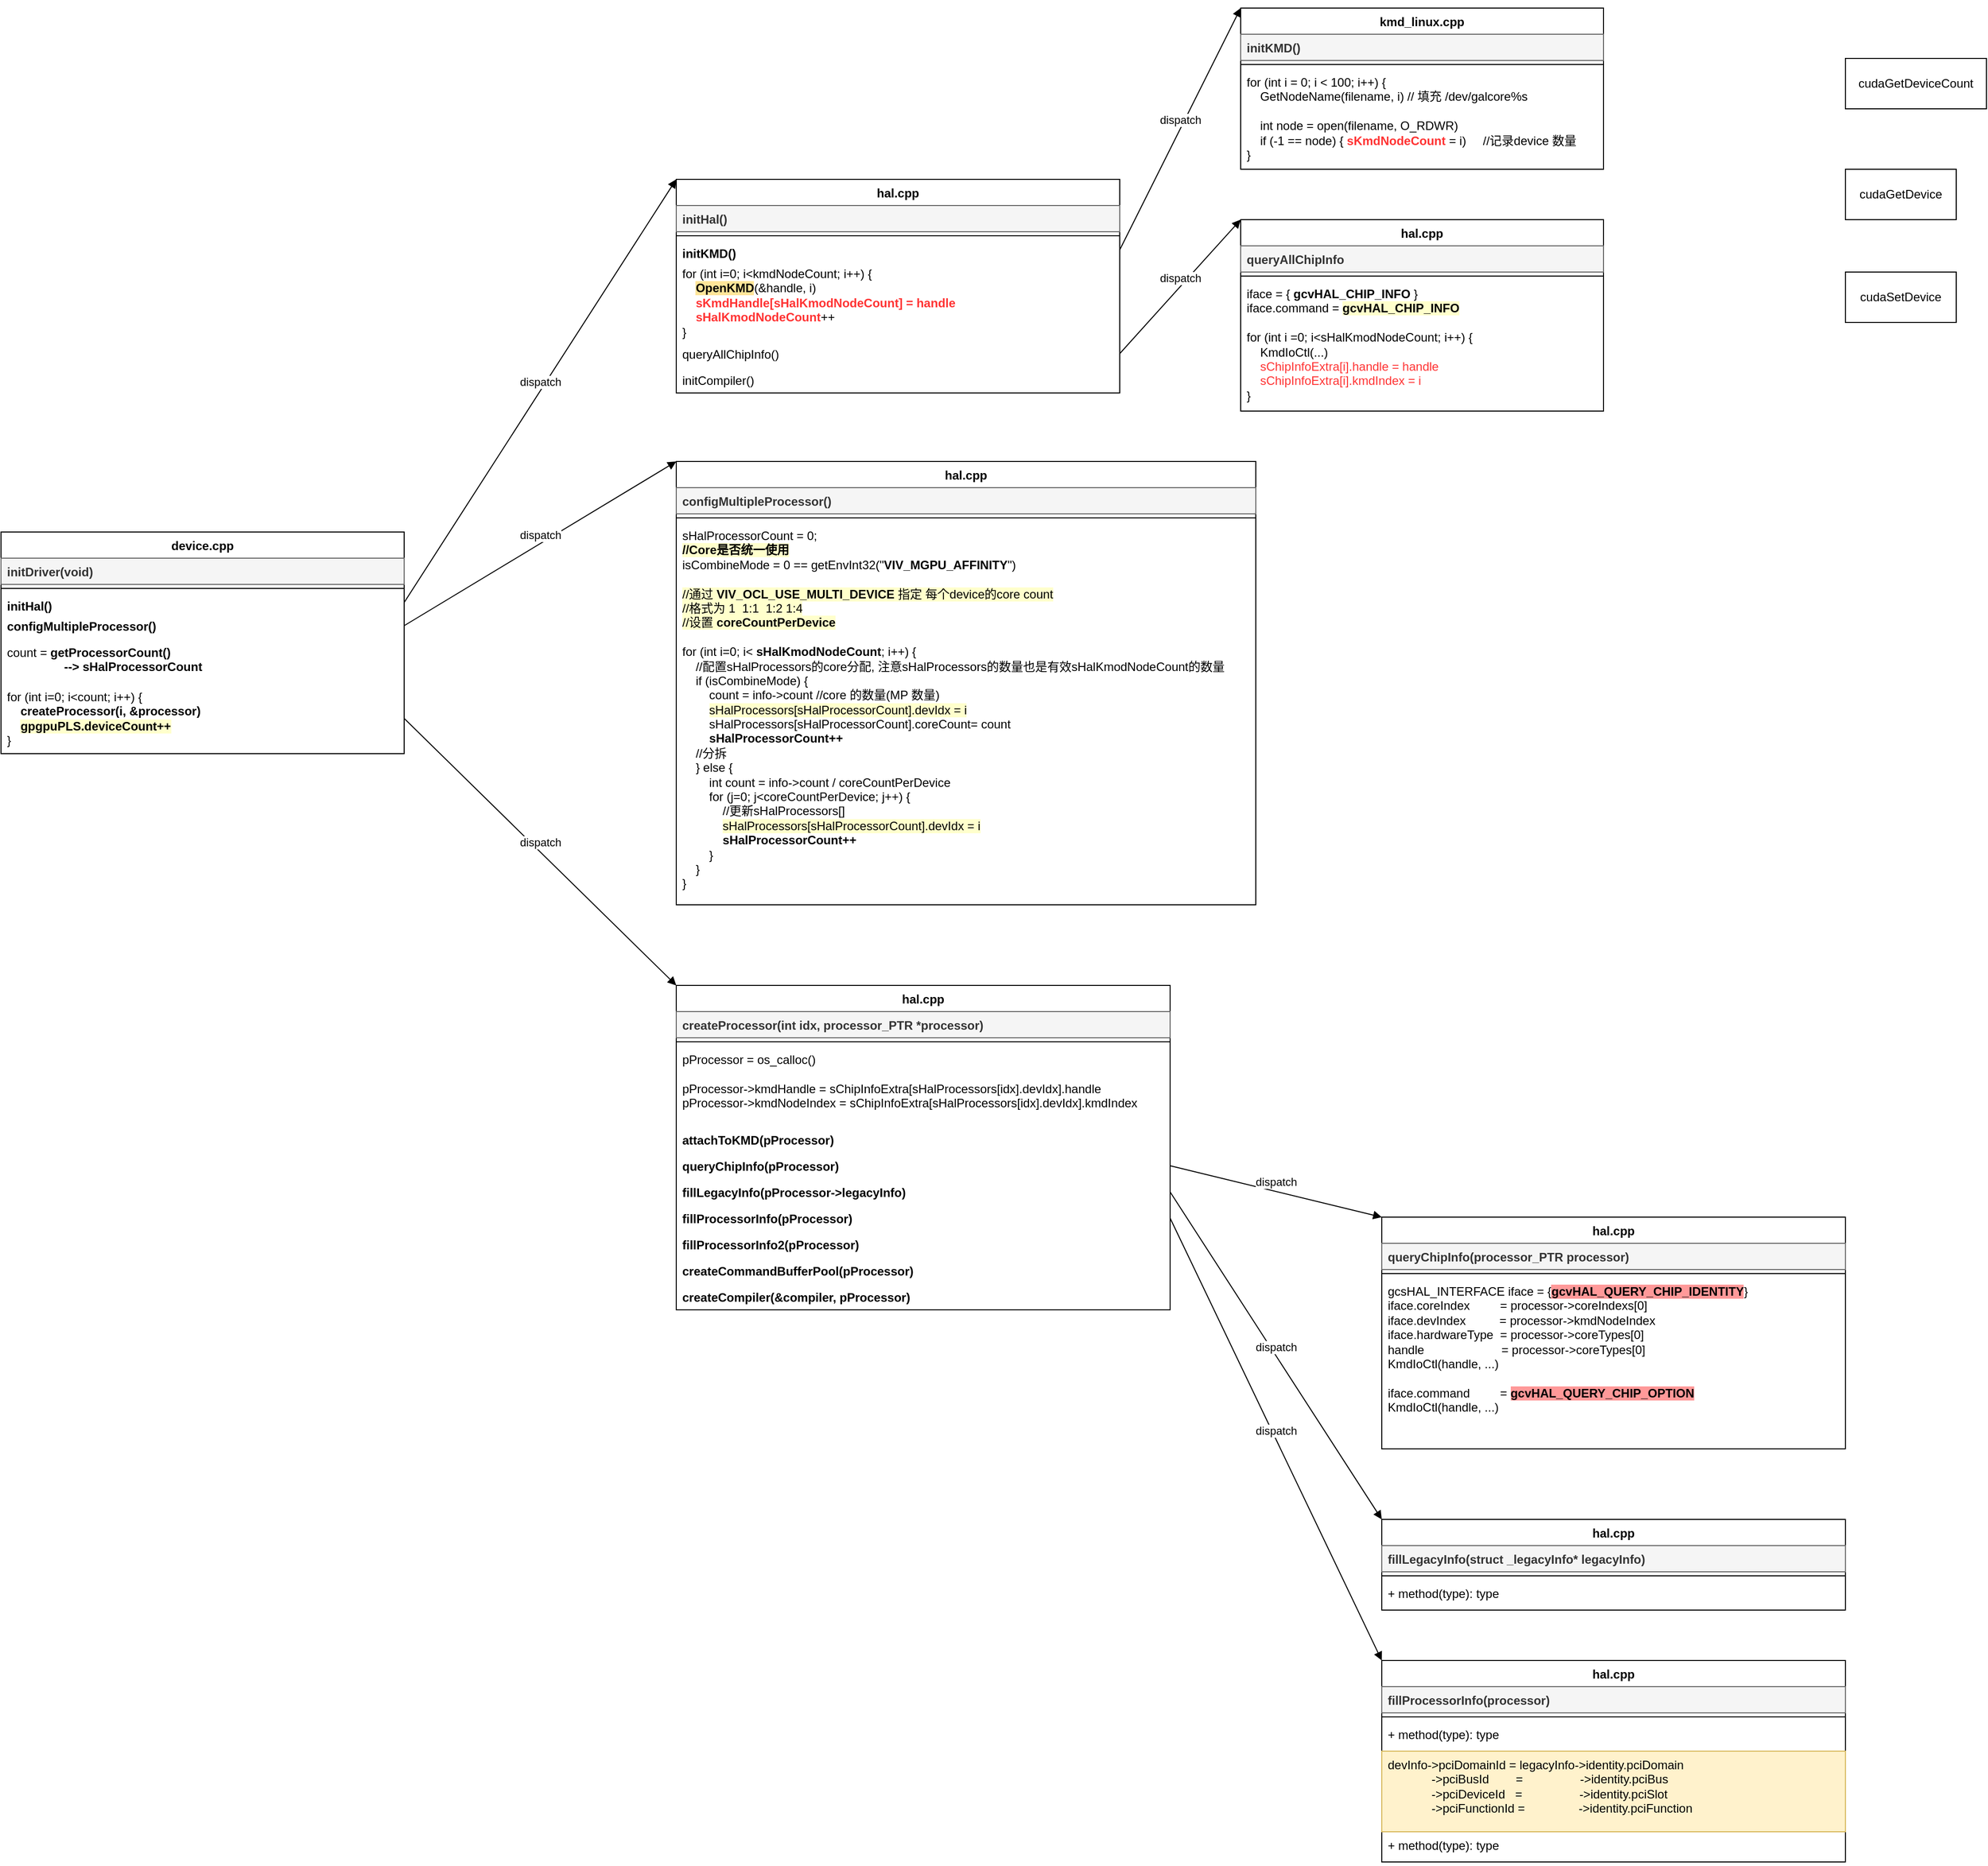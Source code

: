 <mxfile version="25.0.3">
  <diagram name="Page-1" id="c9IRMGv52xxvMqEI-bAp">
    <mxGraphModel dx="2355" dy="2023" grid="1" gridSize="10" guides="1" tooltips="1" connect="1" arrows="1" fold="1" page="1" pageScale="1" pageWidth="850" pageHeight="1100" math="0" shadow="0">
      <root>
        <mxCell id="0" />
        <mxCell id="1" parent="0" />
        <mxCell id="pcVGzkrLHwzF4EQMK3bM-1" value="hal.cpp" style="swimlane;fontStyle=1;align=center;verticalAlign=top;childLayout=stackLayout;horizontal=1;startSize=26;horizontalStack=0;resizeParent=1;resizeParentMax=0;resizeLast=0;collapsible=1;marginBottom=0;whiteSpace=wrap;html=1;" vertex="1" parent="1">
          <mxGeometry x="260" y="70" width="440" height="212" as="geometry" />
        </mxCell>
        <mxCell id="pcVGzkrLHwzF4EQMK3bM-2" value="&lt;b&gt;initHal()&lt;/b&gt;" style="text;strokeColor=#666666;fillColor=#f5f5f5;align=left;verticalAlign=top;spacingLeft=4;spacingRight=4;overflow=hidden;rotatable=0;points=[[0,0.5],[1,0.5]];portConstraint=eastwest;whiteSpace=wrap;html=1;fontColor=#333333;" vertex="1" parent="pcVGzkrLHwzF4EQMK3bM-1">
          <mxGeometry y="26" width="440" height="26" as="geometry" />
        </mxCell>
        <mxCell id="pcVGzkrLHwzF4EQMK3bM-3" value="" style="line;strokeWidth=1;fillColor=none;align=left;verticalAlign=middle;spacingTop=-1;spacingLeft=3;spacingRight=3;rotatable=0;labelPosition=right;points=[];portConstraint=eastwest;strokeColor=inherit;" vertex="1" parent="pcVGzkrLHwzF4EQMK3bM-1">
          <mxGeometry y="52" width="440" height="8" as="geometry" />
        </mxCell>
        <mxCell id="pcVGzkrLHwzF4EQMK3bM-4" value="&lt;div&gt;&lt;b&gt;initKMD()&lt;/b&gt;&lt;/div&gt;" style="text;strokeColor=none;fillColor=none;align=left;verticalAlign=top;spacingLeft=4;spacingRight=4;overflow=hidden;rotatable=0;points=[[0,0.5],[1,0.5]];portConstraint=eastwest;whiteSpace=wrap;html=1;" vertex="1" parent="pcVGzkrLHwzF4EQMK3bM-1">
          <mxGeometry y="60" width="440" height="20" as="geometry" />
        </mxCell>
        <mxCell id="pcVGzkrLHwzF4EQMK3bM-17" value="for (int i=0; i&amp;lt;kmdNodeCount; i++) {&lt;div&gt;&amp;nbsp; &amp;nbsp; &lt;b style=&quot;background-color: rgb(255, 229, 153);&quot;&gt;OpenKMD&lt;/b&gt;(&amp;amp;handle, i)&lt;/div&gt;&lt;div&gt;&amp;nbsp; &amp;nbsp; &lt;font color=&quot;#ff3333&quot;&gt;&lt;b&gt;sKmdHandle[sHalKmodNodeCount] = handle&lt;/b&gt;&lt;/font&gt;&lt;/div&gt;&lt;div&gt;&amp;nbsp; &amp;nbsp; &lt;font color=&quot;#ff3333&quot;&gt;&lt;b&gt;sHalKmodNodeCount&lt;/b&gt;&lt;/font&gt;++&lt;/div&gt;&lt;div&gt;}&lt;/div&gt;" style="text;strokeColor=none;fillColor=none;align=left;verticalAlign=top;spacingLeft=4;spacingRight=4;overflow=hidden;rotatable=0;points=[[0,0.5],[1,0.5]];portConstraint=eastwest;whiteSpace=wrap;html=1;" vertex="1" parent="pcVGzkrLHwzF4EQMK3bM-1">
          <mxGeometry y="80" width="440" height="80" as="geometry" />
        </mxCell>
        <mxCell id="pcVGzkrLHwzF4EQMK3bM-19" value="queryAllChipInfo()" style="text;strokeColor=none;fillColor=none;align=left;verticalAlign=top;spacingLeft=4;spacingRight=4;overflow=hidden;rotatable=0;points=[[0,0.5],[1,0.5]];portConstraint=eastwest;whiteSpace=wrap;html=1;" vertex="1" parent="pcVGzkrLHwzF4EQMK3bM-1">
          <mxGeometry y="160" width="440" height="26" as="geometry" />
        </mxCell>
        <mxCell id="pcVGzkrLHwzF4EQMK3bM-16" value="initCompiler()" style="text;strokeColor=none;fillColor=none;align=left;verticalAlign=top;spacingLeft=4;spacingRight=4;overflow=hidden;rotatable=0;points=[[0,0.5],[1,0.5]];portConstraint=eastwest;whiteSpace=wrap;html=1;" vertex="1" parent="pcVGzkrLHwzF4EQMK3bM-1">
          <mxGeometry y="186" width="440" height="26" as="geometry" />
        </mxCell>
        <mxCell id="pcVGzkrLHwzF4EQMK3bM-5" value="cudaGetDevice" style="html=1;whiteSpace=wrap;" vertex="1" parent="1">
          <mxGeometry x="1420" y="60" width="110" height="50" as="geometry" />
        </mxCell>
        <mxCell id="pcVGzkrLHwzF4EQMK3bM-6" value="cudaSetDevice" style="html=1;whiteSpace=wrap;" vertex="1" parent="1">
          <mxGeometry x="1420" y="162" width="110" height="50" as="geometry" />
        </mxCell>
        <mxCell id="pcVGzkrLHwzF4EQMK3bM-7" value="cudaGetDeviceCount" style="html=1;whiteSpace=wrap;" vertex="1" parent="1">
          <mxGeometry x="1420" y="-50" width="140" height="50" as="geometry" />
        </mxCell>
        <mxCell id="pcVGzkrLHwzF4EQMK3bM-8" value="kmd_linux.cpp" style="swimlane;fontStyle=1;align=center;verticalAlign=top;childLayout=stackLayout;horizontal=1;startSize=26;horizontalStack=0;resizeParent=1;resizeParentMax=0;resizeLast=0;collapsible=1;marginBottom=0;whiteSpace=wrap;html=1;" vertex="1" parent="1">
          <mxGeometry x="820" y="-100" width="360" height="160" as="geometry" />
        </mxCell>
        <mxCell id="pcVGzkrLHwzF4EQMK3bM-9" value="&lt;b&gt;initKMD()&lt;/b&gt;" style="text;strokeColor=#666666;fillColor=#f5f5f5;align=left;verticalAlign=top;spacingLeft=4;spacingRight=4;overflow=hidden;rotatable=0;points=[[0,0.5],[1,0.5]];portConstraint=eastwest;whiteSpace=wrap;html=1;fontColor=#333333;" vertex="1" parent="pcVGzkrLHwzF4EQMK3bM-8">
          <mxGeometry y="26" width="360" height="26" as="geometry" />
        </mxCell>
        <mxCell id="pcVGzkrLHwzF4EQMK3bM-10" value="" style="line;strokeWidth=1;fillColor=none;align=left;verticalAlign=middle;spacingTop=-1;spacingLeft=3;spacingRight=3;rotatable=0;labelPosition=right;points=[];portConstraint=eastwest;strokeColor=inherit;" vertex="1" parent="pcVGzkrLHwzF4EQMK3bM-8">
          <mxGeometry y="52" width="360" height="8" as="geometry" />
        </mxCell>
        <mxCell id="pcVGzkrLHwzF4EQMK3bM-11" value="for (int i = 0; i &amp;lt; 100; i++) {&lt;div&gt;&amp;nbsp; &amp;nbsp; GetNodeName(filename, i) // 填充 /dev/galcore%s&lt;/div&gt;&lt;div&gt;&lt;br&gt;&lt;/div&gt;&lt;div&gt;&amp;nbsp; &amp;nbsp; int node = open(filename, O_RDWR)&lt;/div&gt;&lt;div&gt;&amp;nbsp; &amp;nbsp; if (-1 == node) { &lt;font color=&quot;#ff3333&quot;&gt;&lt;b&gt;sKmdNodeCount &lt;/b&gt;&lt;/font&gt;= i)&amp;nbsp; &amp;nbsp; &amp;nbsp;//记录device 数量&lt;/div&gt;&lt;div&gt;}&lt;/div&gt;&lt;div&gt;&lt;br&gt;&lt;/div&gt;&lt;div&gt;&lt;br&gt;&lt;/div&gt;" style="text;strokeColor=none;fillColor=none;align=left;verticalAlign=top;spacingLeft=4;spacingRight=4;overflow=hidden;rotatable=0;points=[[0,0.5],[1,0.5]];portConstraint=eastwest;whiteSpace=wrap;html=1;" vertex="1" parent="pcVGzkrLHwzF4EQMK3bM-8">
          <mxGeometry y="60" width="360" height="100" as="geometry" />
        </mxCell>
        <mxCell id="pcVGzkrLHwzF4EQMK3bM-18" value="dispatch" style="html=1;verticalAlign=bottom;endArrow=block;curved=0;rounded=0;exitX=1;exitY=0.5;exitDx=0;exitDy=0;entryX=0;entryY=0;entryDx=0;entryDy=0;" edge="1" parent="1" source="pcVGzkrLHwzF4EQMK3bM-4" target="pcVGzkrLHwzF4EQMK3bM-8">
          <mxGeometry width="80" relative="1" as="geometry">
            <mxPoint x="760" y="270" as="sourcePoint" />
            <mxPoint x="840" y="270" as="targetPoint" />
          </mxGeometry>
        </mxCell>
        <mxCell id="pcVGzkrLHwzF4EQMK3bM-20" value="hal.cpp" style="swimlane;fontStyle=1;align=center;verticalAlign=top;childLayout=stackLayout;horizontal=1;startSize=26;horizontalStack=0;resizeParent=1;resizeParentMax=0;resizeLast=0;collapsible=1;marginBottom=0;whiteSpace=wrap;html=1;" vertex="1" parent="1">
          <mxGeometry x="820" y="110" width="360" height="190" as="geometry" />
        </mxCell>
        <mxCell id="pcVGzkrLHwzF4EQMK3bM-21" value="&lt;b&gt;queryAllChipInfo&lt;/b&gt;" style="text;strokeColor=#666666;fillColor=#f5f5f5;align=left;verticalAlign=top;spacingLeft=4;spacingRight=4;overflow=hidden;rotatable=0;points=[[0,0.5],[1,0.5]];portConstraint=eastwest;whiteSpace=wrap;html=1;fontColor=#333333;" vertex="1" parent="pcVGzkrLHwzF4EQMK3bM-20">
          <mxGeometry y="26" width="360" height="26" as="geometry" />
        </mxCell>
        <mxCell id="pcVGzkrLHwzF4EQMK3bM-22" value="" style="line;strokeWidth=1;fillColor=none;align=left;verticalAlign=middle;spacingTop=-1;spacingLeft=3;spacingRight=3;rotatable=0;labelPosition=right;points=[];portConstraint=eastwest;strokeColor=inherit;" vertex="1" parent="pcVGzkrLHwzF4EQMK3bM-20">
          <mxGeometry y="52" width="360" height="8" as="geometry" />
        </mxCell>
        <mxCell id="pcVGzkrLHwzF4EQMK3bM-23" value="iface = { &lt;b&gt;gcvHAL_CHIP_INFO&lt;/b&gt; }&lt;div&gt;iface.command = &lt;b style=&quot;background-color: rgb(255, 255, 204);&quot;&gt;gcvHAL_CHIP_INFO&lt;/b&gt;&lt;/div&gt;&lt;div&gt;&lt;br&gt;&lt;/div&gt;&lt;div&gt;for (int i =0; i&amp;lt;sHalKmodNodeCount; i++) {&lt;/div&gt;&lt;div&gt;&amp;nbsp; &amp;nbsp; KmdIoCtl(...)&lt;/div&gt;&lt;div&gt;&amp;nbsp; &amp;nbsp; &lt;font color=&quot;#ff3333&quot;&gt;sChipInfoExtra[i].handle = handle&lt;/font&gt;&lt;br&gt;&amp;nbsp; &amp;nbsp; &lt;font color=&quot;#ff3333&quot;&gt;sChipInfoExtra[i].kmdIndex = i&lt;/font&gt;&lt;/div&gt;&lt;div&gt;}&lt;/div&gt;" style="text;strokeColor=none;fillColor=none;align=left;verticalAlign=top;spacingLeft=4;spacingRight=4;overflow=hidden;rotatable=0;points=[[0,0.5],[1,0.5]];portConstraint=eastwest;whiteSpace=wrap;html=1;" vertex="1" parent="pcVGzkrLHwzF4EQMK3bM-20">
          <mxGeometry y="60" width="360" height="130" as="geometry" />
        </mxCell>
        <mxCell id="pcVGzkrLHwzF4EQMK3bM-24" value="dispatch" style="html=1;verticalAlign=bottom;endArrow=block;curved=0;rounded=0;exitX=1;exitY=0.5;exitDx=0;exitDy=0;entryX=0;entryY=0;entryDx=0;entryDy=0;" edge="1" parent="1" source="pcVGzkrLHwzF4EQMK3bM-19" target="pcVGzkrLHwzF4EQMK3bM-20">
          <mxGeometry width="80" relative="1" as="geometry">
            <mxPoint x="710" y="150" as="sourcePoint" />
            <mxPoint x="830" y="-90" as="targetPoint" />
          </mxGeometry>
        </mxCell>
        <mxCell id="pcVGzkrLHwzF4EQMK3bM-25" value="device.cpp" style="swimlane;fontStyle=1;align=center;verticalAlign=top;childLayout=stackLayout;horizontal=1;startSize=26;horizontalStack=0;resizeParent=1;resizeParentMax=0;resizeLast=0;collapsible=1;marginBottom=0;whiteSpace=wrap;html=1;" vertex="1" parent="1">
          <mxGeometry x="-410" y="420" width="400" height="220" as="geometry" />
        </mxCell>
        <mxCell id="pcVGzkrLHwzF4EQMK3bM-26" value="&lt;b&gt;initDriver(void)&lt;/b&gt;" style="text;strokeColor=#666666;fillColor=#f5f5f5;align=left;verticalAlign=top;spacingLeft=4;spacingRight=4;overflow=hidden;rotatable=0;points=[[0,0.5],[1,0.5]];portConstraint=eastwest;whiteSpace=wrap;html=1;fontColor=#333333;" vertex="1" parent="pcVGzkrLHwzF4EQMK3bM-25">
          <mxGeometry y="26" width="400" height="26" as="geometry" />
        </mxCell>
        <mxCell id="pcVGzkrLHwzF4EQMK3bM-27" value="" style="line;strokeWidth=1;fillColor=none;align=left;verticalAlign=middle;spacingTop=-1;spacingLeft=3;spacingRight=3;rotatable=0;labelPosition=right;points=[];portConstraint=eastwest;strokeColor=inherit;" vertex="1" parent="pcVGzkrLHwzF4EQMK3bM-25">
          <mxGeometry y="52" width="400" height="8" as="geometry" />
        </mxCell>
        <mxCell id="pcVGzkrLHwzF4EQMK3bM-28" value="&lt;b&gt;initHal()&lt;/b&gt;" style="text;strokeColor=none;fillColor=none;align=left;verticalAlign=top;spacingLeft=4;spacingRight=4;overflow=hidden;rotatable=0;points=[[0,0.5],[1,0.5]];portConstraint=eastwest;whiteSpace=wrap;html=1;" vertex="1" parent="pcVGzkrLHwzF4EQMK3bM-25">
          <mxGeometry y="60" width="400" height="20" as="geometry" />
        </mxCell>
        <mxCell id="pcVGzkrLHwzF4EQMK3bM-39" value="&lt;b&gt;configMultipleProcessor()&lt;/b&gt;" style="text;strokeColor=none;fillColor=none;align=left;verticalAlign=top;spacingLeft=4;spacingRight=4;overflow=hidden;rotatable=0;points=[[0,0.5],[1,0.5]];portConstraint=eastwest;whiteSpace=wrap;html=1;" vertex="1" parent="pcVGzkrLHwzF4EQMK3bM-25">
          <mxGeometry y="80" width="400" height="26" as="geometry" />
        </mxCell>
        <mxCell id="pcVGzkrLHwzF4EQMK3bM-38" value="count = &lt;b&gt;getProcessorCount()&lt;/b&gt;&lt;div&gt;&lt;b&gt;&amp;nbsp; &amp;nbsp; &amp;nbsp; &amp;nbsp; &amp;nbsp; &amp;nbsp; &amp;nbsp; &amp;nbsp; &amp;nbsp;--&amp;gt; sHalProcessorCount&lt;/b&gt;&lt;/div&gt;" style="text;strokeColor=none;fillColor=none;align=left;verticalAlign=top;spacingLeft=4;spacingRight=4;overflow=hidden;rotatable=0;points=[[0,0.5],[1,0.5]];portConstraint=eastwest;whiteSpace=wrap;html=1;" vertex="1" parent="pcVGzkrLHwzF4EQMK3bM-25">
          <mxGeometry y="106" width="400" height="44" as="geometry" />
        </mxCell>
        <mxCell id="pcVGzkrLHwzF4EQMK3bM-37" value="for (int i=0; i&amp;lt;count; i++) {&lt;div&gt;&amp;nbsp; &amp;nbsp; &lt;b&gt;createProcessor(i, &amp;amp;processor)&lt;/b&gt;&lt;br&gt;&amp;nbsp; &amp;nbsp; &lt;b style=&quot;background-color: rgb(255, 255, 204);&quot;&gt;gpgpuPLS.deviceCount++&lt;/b&gt;&lt;/div&gt;&lt;div&gt;}&lt;/div&gt;" style="text;strokeColor=none;fillColor=none;align=left;verticalAlign=top;spacingLeft=4;spacingRight=4;overflow=hidden;rotatable=0;points=[[0,0.5],[1,0.5]];portConstraint=eastwest;whiteSpace=wrap;html=1;" vertex="1" parent="pcVGzkrLHwzF4EQMK3bM-25">
          <mxGeometry y="150" width="400" height="70" as="geometry" />
        </mxCell>
        <mxCell id="pcVGzkrLHwzF4EQMK3bM-40" value="dispatch" style="html=1;verticalAlign=bottom;endArrow=block;curved=0;rounded=0;exitX=1;exitY=0.5;exitDx=0;exitDy=0;entryX=0;entryY=0;entryDx=0;entryDy=0;" edge="1" parent="1" source="pcVGzkrLHwzF4EQMK3bM-28" target="pcVGzkrLHwzF4EQMK3bM-1">
          <mxGeometry width="80" relative="1" as="geometry">
            <mxPoint x="710" y="253" as="sourcePoint" />
            <mxPoint x="830" y="120" as="targetPoint" />
          </mxGeometry>
        </mxCell>
        <mxCell id="pcVGzkrLHwzF4EQMK3bM-42" value="hal.cpp" style="swimlane;fontStyle=1;align=center;verticalAlign=top;childLayout=stackLayout;horizontal=1;startSize=26;horizontalStack=0;resizeParent=1;resizeParentMax=0;resizeLast=0;collapsible=1;marginBottom=0;whiteSpace=wrap;html=1;" vertex="1" parent="1">
          <mxGeometry x="260" y="350" width="575" height="440" as="geometry" />
        </mxCell>
        <mxCell id="pcVGzkrLHwzF4EQMK3bM-43" value="&lt;b&gt;configMultipleProcessor()&lt;/b&gt;" style="text;strokeColor=#666666;fillColor=#f5f5f5;align=left;verticalAlign=top;spacingLeft=4;spacingRight=4;overflow=hidden;rotatable=0;points=[[0,0.5],[1,0.5]];portConstraint=eastwest;whiteSpace=wrap;html=1;fontColor=#333333;" vertex="1" parent="pcVGzkrLHwzF4EQMK3bM-42">
          <mxGeometry y="26" width="575" height="26" as="geometry" />
        </mxCell>
        <mxCell id="pcVGzkrLHwzF4EQMK3bM-44" value="" style="line;strokeWidth=1;fillColor=none;align=left;verticalAlign=middle;spacingTop=-1;spacingLeft=3;spacingRight=3;rotatable=0;labelPosition=right;points=[];portConstraint=eastwest;strokeColor=inherit;" vertex="1" parent="pcVGzkrLHwzF4EQMK3bM-42">
          <mxGeometry y="52" width="575" height="8" as="geometry" />
        </mxCell>
        <mxCell id="pcVGzkrLHwzF4EQMK3bM-45" value="sHalProcessorCount = 0;&lt;div&gt;&lt;b style=&quot;background-color: rgb(255, 255, 204);&quot;&gt;//Core是否统一使用&lt;/b&gt;&lt;/div&gt;&lt;div&gt;isCombineMode = 0 == getEnvInt32(&quot;&lt;b&gt;VIV_MGPU_AFFINITY&lt;/b&gt;&quot;)&lt;/div&gt;&lt;div&gt;&lt;br&gt;&lt;/div&gt;&lt;div&gt;&lt;span style=&quot;background-color: rgb(255, 255, 204);&quot;&gt;//通过 &lt;b&gt;VIV_OCL_USE_MULTI_DEVICE &lt;/b&gt;指定 每个device的core count&lt;/span&gt;&lt;/div&gt;&lt;div&gt;&lt;span style=&quot;background-color: rgb(255, 255, 204);&quot;&gt;//格式为 1&amp;nbsp; 1:1&amp;nbsp; 1:2 1:4&lt;/span&gt;&lt;/div&gt;&lt;div&gt;&lt;span style=&quot;background-color: rgb(255, 255, 204);&quot;&gt;//设置 &lt;b&gt;coreCountPerDevice&lt;/b&gt;&lt;/span&gt;&lt;/div&gt;&lt;div&gt;&lt;br&gt;&lt;/div&gt;&lt;div&gt;for (int i=0; i&amp;lt; &lt;b&gt;sHalKmodNodeCount&lt;/b&gt;; i++) {&lt;/div&gt;&lt;div&gt;&amp;nbsp; &amp;nbsp; //配置sHalProcessors的core分配, 注意sHalProcessors的数量也是有效sHalKmodNodeCount的数量&lt;/div&gt;&lt;div&gt;&amp;nbsp; &amp;nbsp; if (isCombineMode) {&lt;/div&gt;&lt;div&gt;&amp;nbsp; &amp;nbsp; &amp;nbsp; &amp;nbsp; count = info-&amp;gt;count //core 的数量(MP 数量)&lt;/div&gt;&lt;div&gt;&amp;nbsp; &amp;nbsp; &amp;nbsp; &amp;nbsp; &lt;span style=&quot;background-color: rgb(255, 255, 204);&quot;&gt;sHalProcessors[sHalProcessorCount].devIdx = i&lt;/span&gt;&lt;/div&gt;&lt;div&gt;&amp;nbsp; &amp;nbsp; &amp;nbsp; &amp;nbsp; sHalProcessors[sHalProcessorCount].coreCount= count&lt;br&gt;&amp;nbsp; &amp;nbsp; &amp;nbsp; &amp;nbsp; &lt;b&gt;sHalProcessorCount++&lt;/b&gt;&lt;/div&gt;&lt;div&gt;&amp;nbsp; &amp;nbsp; //分拆&lt;/div&gt;&lt;div&gt;&amp;nbsp; &amp;nbsp; } else {&lt;/div&gt;&lt;div&gt;&amp;nbsp; &amp;nbsp; &amp;nbsp; &amp;nbsp; int count = info-&amp;gt;count / coreCountPerDevice&lt;br&gt;&amp;nbsp; &amp;nbsp; &amp;nbsp; &amp;nbsp; for (j=0; j&amp;lt;coreCountPerDevice; j++) {&lt;/div&gt;&lt;div&gt;&amp;nbsp; &amp;nbsp; &amp;nbsp; &amp;nbsp; &amp;nbsp; &amp;nbsp; //更新sHalProcessors[]&lt;/div&gt;&lt;div&gt;&amp;nbsp; &amp;nbsp; &amp;nbsp; &amp;nbsp; &amp;nbsp; &amp;nbsp;&amp;nbsp;&lt;span style=&quot;background-color: rgb(255, 255, 204);&quot;&gt;sHalProcessors[sHalProcessorCount].devIdx = i&lt;/span&gt;&lt;/div&gt;&lt;div&gt;&amp;nbsp; &amp;nbsp; &amp;nbsp; &amp;nbsp; &amp;nbsp; &amp;nbsp;&amp;nbsp;&lt;b style=&quot;background-color: initial;&quot;&gt;sHalProcessorCount++&lt;/b&gt;&lt;/div&gt;&lt;div&gt;&amp;nbsp; &amp;nbsp; &amp;nbsp; &amp;nbsp; }&lt;/div&gt;&lt;div&gt;&amp;nbsp; &amp;nbsp; }&lt;/div&gt;&lt;div&gt;}&lt;/div&gt;&lt;div&gt;&lt;div&gt;&lt;br&gt;&lt;/div&gt;&lt;/div&gt;" style="text;strokeColor=none;fillColor=none;align=left;verticalAlign=top;spacingLeft=4;spacingRight=4;overflow=hidden;rotatable=0;points=[[0,0.5],[1,0.5]];portConstraint=eastwest;whiteSpace=wrap;html=1;" vertex="1" parent="pcVGzkrLHwzF4EQMK3bM-42">
          <mxGeometry y="60" width="575" height="380" as="geometry" />
        </mxCell>
        <mxCell id="pcVGzkrLHwzF4EQMK3bM-46" value="dispatch" style="html=1;verticalAlign=bottom;endArrow=block;curved=0;rounded=0;entryX=0;entryY=0;entryDx=0;entryDy=0;exitX=1;exitY=0.5;exitDx=0;exitDy=0;" edge="1" parent="1" source="pcVGzkrLHwzF4EQMK3bM-39" target="pcVGzkrLHwzF4EQMK3bM-42">
          <mxGeometry width="80" relative="1" as="geometry">
            <mxPoint x="130" y="430" as="sourcePoint" />
            <mxPoint x="270" y="80" as="targetPoint" />
          </mxGeometry>
        </mxCell>
        <mxCell id="pcVGzkrLHwzF4EQMK3bM-48" value="hal.cpp" style="swimlane;fontStyle=1;align=center;verticalAlign=top;childLayout=stackLayout;horizontal=1;startSize=26;horizontalStack=0;resizeParent=1;resizeParentMax=0;resizeLast=0;collapsible=1;marginBottom=0;whiteSpace=wrap;html=1;" vertex="1" parent="1">
          <mxGeometry x="260" y="870" width="490" height="322" as="geometry" />
        </mxCell>
        <mxCell id="pcVGzkrLHwzF4EQMK3bM-49" value="&lt;b&gt;createProcessor(int idx, processor_PTR *processor)&lt;/b&gt;" style="text;strokeColor=#666666;fillColor=#f5f5f5;align=left;verticalAlign=top;spacingLeft=4;spacingRight=4;overflow=hidden;rotatable=0;points=[[0,0.5],[1,0.5]];portConstraint=eastwest;whiteSpace=wrap;html=1;fontColor=#333333;" vertex="1" parent="pcVGzkrLHwzF4EQMK3bM-48">
          <mxGeometry y="26" width="490" height="26" as="geometry" />
        </mxCell>
        <mxCell id="pcVGzkrLHwzF4EQMK3bM-50" value="" style="line;strokeWidth=1;fillColor=none;align=left;verticalAlign=middle;spacingTop=-1;spacingLeft=3;spacingRight=3;rotatable=0;labelPosition=right;points=[];portConstraint=eastwest;strokeColor=inherit;" vertex="1" parent="pcVGzkrLHwzF4EQMK3bM-48">
          <mxGeometry y="52" width="490" height="8" as="geometry" />
        </mxCell>
        <mxCell id="pcVGzkrLHwzF4EQMK3bM-51" value="pProcessor = os_calloc()&lt;div&gt;&lt;br&gt;&lt;/div&gt;&lt;div&gt;pProcessor-&amp;gt;kmdHandle = sChipInfoExtra[sHalProcessors[idx].devIdx].handle&lt;/div&gt;&lt;div&gt;pProcessor-&amp;gt;kmdNodeIndex = sChipInfoExtra[sHalProcessors[idx].devIdx].kmdIndex&amp;nbsp;&lt;/div&gt;&lt;div&gt;&lt;br&gt;&lt;/div&gt;&lt;div&gt;&lt;br&gt;&lt;/div&gt;" style="text;strokeColor=none;fillColor=none;align=left;verticalAlign=top;spacingLeft=4;spacingRight=4;overflow=hidden;rotatable=0;points=[[0,0.5],[1,0.5]];portConstraint=eastwest;whiteSpace=wrap;html=1;" vertex="1" parent="pcVGzkrLHwzF4EQMK3bM-48">
          <mxGeometry y="60" width="490" height="80" as="geometry" />
        </mxCell>
        <mxCell id="pcVGzkrLHwzF4EQMK3bM-58" value="&lt;b&gt;attachToKMD(pProcessor)&lt;/b&gt;" style="text;strokeColor=none;fillColor=none;align=left;verticalAlign=top;spacingLeft=4;spacingRight=4;overflow=hidden;rotatable=0;points=[[0,0.5],[1,0.5]];portConstraint=eastwest;whiteSpace=wrap;html=1;" vertex="1" parent="pcVGzkrLHwzF4EQMK3bM-48">
          <mxGeometry y="140" width="490" height="26" as="geometry" />
        </mxCell>
        <mxCell id="pcVGzkrLHwzF4EQMK3bM-57" value="&lt;b&gt;queryChipInfo(pProcessor)&lt;/b&gt;" style="text;strokeColor=none;fillColor=none;align=left;verticalAlign=top;spacingLeft=4;spacingRight=4;overflow=hidden;rotatable=0;points=[[0,0.5],[1,0.5]];portConstraint=eastwest;whiteSpace=wrap;html=1;" vertex="1" parent="pcVGzkrLHwzF4EQMK3bM-48">
          <mxGeometry y="166" width="490" height="26" as="geometry" />
        </mxCell>
        <mxCell id="pcVGzkrLHwzF4EQMK3bM-59" value="&lt;b&gt;fillLegacyInfo(pProcessor-&amp;gt;legacyInfo)&lt;/b&gt;" style="text;strokeColor=none;fillColor=none;align=left;verticalAlign=top;spacingLeft=4;spacingRight=4;overflow=hidden;rotatable=0;points=[[0,0.5],[1,0.5]];portConstraint=eastwest;whiteSpace=wrap;html=1;" vertex="1" parent="pcVGzkrLHwzF4EQMK3bM-48">
          <mxGeometry y="192" width="490" height="26" as="geometry" />
        </mxCell>
        <mxCell id="pcVGzkrLHwzF4EQMK3bM-60" value="&lt;b&gt;fillProcessorInfo(pProcessor)&lt;/b&gt;" style="text;strokeColor=none;fillColor=none;align=left;verticalAlign=top;spacingLeft=4;spacingRight=4;overflow=hidden;rotatable=0;points=[[0,0.5],[1,0.5]];portConstraint=eastwest;whiteSpace=wrap;html=1;" vertex="1" parent="pcVGzkrLHwzF4EQMK3bM-48">
          <mxGeometry y="218" width="490" height="26" as="geometry" />
        </mxCell>
        <mxCell id="pcVGzkrLHwzF4EQMK3bM-61" value="&lt;b&gt;fillProcessorInfo2(pProcessor)&lt;/b&gt;" style="text;strokeColor=none;fillColor=none;align=left;verticalAlign=top;spacingLeft=4;spacingRight=4;overflow=hidden;rotatable=0;points=[[0,0.5],[1,0.5]];portConstraint=eastwest;whiteSpace=wrap;html=1;" vertex="1" parent="pcVGzkrLHwzF4EQMK3bM-48">
          <mxGeometry y="244" width="490" height="26" as="geometry" />
        </mxCell>
        <mxCell id="pcVGzkrLHwzF4EQMK3bM-62" value="&lt;b&gt;createCommandBufferPool(pProcessor)&lt;/b&gt;" style="text;strokeColor=none;fillColor=none;align=left;verticalAlign=top;spacingLeft=4;spacingRight=4;overflow=hidden;rotatable=0;points=[[0,0.5],[1,0.5]];portConstraint=eastwest;whiteSpace=wrap;html=1;" vertex="1" parent="pcVGzkrLHwzF4EQMK3bM-48">
          <mxGeometry y="270" width="490" height="26" as="geometry" />
        </mxCell>
        <mxCell id="pcVGzkrLHwzF4EQMK3bM-63" value="&lt;b&gt;createCompiler(&amp;amp;compiler, pProcessor)&lt;/b&gt;" style="text;strokeColor=none;fillColor=none;align=left;verticalAlign=top;spacingLeft=4;spacingRight=4;overflow=hidden;rotatable=0;points=[[0,0.5],[1,0.5]];portConstraint=eastwest;whiteSpace=wrap;html=1;" vertex="1" parent="pcVGzkrLHwzF4EQMK3bM-48">
          <mxGeometry y="296" width="490" height="26" as="geometry" />
        </mxCell>
        <mxCell id="pcVGzkrLHwzF4EQMK3bM-52" value="dispatch" style="html=1;verticalAlign=bottom;endArrow=block;curved=0;rounded=0;entryX=0;entryY=0;entryDx=0;entryDy=0;exitX=1;exitY=0.5;exitDx=0;exitDy=0;" edge="1" parent="1" source="pcVGzkrLHwzF4EQMK3bM-37" target="pcVGzkrLHwzF4EQMK3bM-48">
          <mxGeometry width="80" relative="1" as="geometry">
            <mxPoint y="523" as="sourcePoint" />
            <mxPoint x="270" y="360" as="targetPoint" />
          </mxGeometry>
        </mxCell>
        <mxCell id="pcVGzkrLHwzF4EQMK3bM-64" value="hal.cpp" style="swimlane;fontStyle=1;align=center;verticalAlign=top;childLayout=stackLayout;horizontal=1;startSize=26;horizontalStack=0;resizeParent=1;resizeParentMax=0;resizeLast=0;collapsible=1;marginBottom=0;whiteSpace=wrap;html=1;" vertex="1" parent="1">
          <mxGeometry x="960" y="1540" width="460" height="200" as="geometry" />
        </mxCell>
        <mxCell id="pcVGzkrLHwzF4EQMK3bM-65" value="&lt;b&gt;fillProcessorInfo(processor)&lt;/b&gt;" style="text;strokeColor=#666666;fillColor=#f5f5f5;align=left;verticalAlign=top;spacingLeft=4;spacingRight=4;overflow=hidden;rotatable=0;points=[[0,0.5],[1,0.5]];portConstraint=eastwest;whiteSpace=wrap;html=1;fontColor=#333333;" vertex="1" parent="pcVGzkrLHwzF4EQMK3bM-64">
          <mxGeometry y="26" width="460" height="26" as="geometry" />
        </mxCell>
        <mxCell id="pcVGzkrLHwzF4EQMK3bM-66" value="" style="line;strokeWidth=1;fillColor=none;align=left;verticalAlign=middle;spacingTop=-1;spacingLeft=3;spacingRight=3;rotatable=0;labelPosition=right;points=[];portConstraint=eastwest;strokeColor=inherit;" vertex="1" parent="pcVGzkrLHwzF4EQMK3bM-64">
          <mxGeometry y="52" width="460" height="8" as="geometry" />
        </mxCell>
        <mxCell id="pcVGzkrLHwzF4EQMK3bM-81" value="+ method(type): type" style="text;strokeColor=none;fillColor=none;align=left;verticalAlign=top;spacingLeft=4;spacingRight=4;overflow=hidden;rotatable=0;points=[[0,0.5],[1,0.5]];portConstraint=eastwest;whiteSpace=wrap;html=1;" vertex="1" parent="pcVGzkrLHwzF4EQMK3bM-64">
          <mxGeometry y="60" width="460" height="30" as="geometry" />
        </mxCell>
        <mxCell id="pcVGzkrLHwzF4EQMK3bM-67" value="devInfo-&amp;gt;pciDomainId = legacyInfo-&amp;gt;identity.pciDomain&lt;div&gt;&amp;nbsp; &amp;nbsp; &amp;nbsp; &amp;nbsp; &amp;nbsp; &amp;nbsp; &amp;nbsp;-&amp;gt;pciBusId&amp;nbsp; &amp;nbsp; &amp;nbsp; &amp;nbsp; =&amp;nbsp; &amp;nbsp; &amp;nbsp; &amp;nbsp; &amp;nbsp; &amp;nbsp; &amp;nbsp; &amp;nbsp; &amp;nbsp;-&amp;gt;identity.pciBus&lt;/div&gt;&lt;div&gt;&amp;nbsp; &amp;nbsp; &amp;nbsp; &amp;nbsp; &amp;nbsp; &amp;nbsp; &amp;nbsp;&lt;span style=&quot;background-color: initial;&quot;&gt;-&amp;gt;pciDeviceId&amp;nbsp; &amp;nbsp;=&amp;nbsp; &amp;nbsp; &amp;nbsp; &amp;nbsp; &amp;nbsp; &amp;nbsp; &amp;nbsp; &amp;nbsp; &amp;nbsp;-&amp;gt;identity.pciSlot&lt;br&gt;&amp;nbsp; &amp;nbsp; &amp;nbsp; &amp;nbsp; &amp;nbsp; &amp;nbsp; &amp;nbsp;-&amp;gt;pciFunctionId =&amp;nbsp; &amp;nbsp; &amp;nbsp; &amp;nbsp; &amp;nbsp; &amp;nbsp; &amp;nbsp; &amp;nbsp; -&amp;gt;identity.pciFunction&lt;/span&gt;&lt;/div&gt;&lt;div&gt;&lt;span style=&quot;background-color: initial;&quot;&gt;&lt;br&gt;&lt;/span&gt;&lt;/div&gt;&lt;div&gt;&lt;span style=&quot;background-color: initial;&quot;&gt;&lt;br&gt;&lt;/span&gt;&lt;/div&gt;&lt;div&gt;&lt;div&gt;&lt;br&gt;&lt;/div&gt;&lt;/div&gt;" style="text;strokeColor=#d6b656;fillColor=#fff2cc;align=left;verticalAlign=top;spacingLeft=4;spacingRight=4;overflow=hidden;rotatable=0;points=[[0,0.5],[1,0.5]];portConstraint=eastwest;whiteSpace=wrap;html=1;" vertex="1" parent="pcVGzkrLHwzF4EQMK3bM-64">
          <mxGeometry y="90" width="460" height="80" as="geometry" />
        </mxCell>
        <mxCell id="pcVGzkrLHwzF4EQMK3bM-80" value="+ method(type): type" style="text;strokeColor=none;fillColor=none;align=left;verticalAlign=top;spacingLeft=4;spacingRight=4;overflow=hidden;rotatable=0;points=[[0,0.5],[1,0.5]];portConstraint=eastwest;whiteSpace=wrap;html=1;" vertex="1" parent="pcVGzkrLHwzF4EQMK3bM-64">
          <mxGeometry y="170" width="460" height="30" as="geometry" />
        </mxCell>
        <mxCell id="pcVGzkrLHwzF4EQMK3bM-68" value="hal.cpp" style="swimlane;fontStyle=1;align=center;verticalAlign=top;childLayout=stackLayout;horizontal=1;startSize=26;horizontalStack=0;resizeParent=1;resizeParentMax=0;resizeLast=0;collapsible=1;marginBottom=0;whiteSpace=wrap;html=1;" vertex="1" parent="1">
          <mxGeometry x="960" y="1400" width="460" height="90" as="geometry" />
        </mxCell>
        <mxCell id="pcVGzkrLHwzF4EQMK3bM-69" value="&lt;b&gt;fillLegacyInfo(struct _legacyInfo* legacyInfo)&lt;/b&gt;" style="text;strokeColor=#666666;fillColor=#f5f5f5;align=left;verticalAlign=top;spacingLeft=4;spacingRight=4;overflow=hidden;rotatable=0;points=[[0,0.5],[1,0.5]];portConstraint=eastwest;whiteSpace=wrap;html=1;fontColor=#333333;" vertex="1" parent="pcVGzkrLHwzF4EQMK3bM-68">
          <mxGeometry y="26" width="460" height="26" as="geometry" />
        </mxCell>
        <mxCell id="pcVGzkrLHwzF4EQMK3bM-70" value="" style="line;strokeWidth=1;fillColor=none;align=left;verticalAlign=middle;spacingTop=-1;spacingLeft=3;spacingRight=3;rotatable=0;labelPosition=right;points=[];portConstraint=eastwest;strokeColor=inherit;" vertex="1" parent="pcVGzkrLHwzF4EQMK3bM-68">
          <mxGeometry y="52" width="460" height="8" as="geometry" />
        </mxCell>
        <mxCell id="pcVGzkrLHwzF4EQMK3bM-71" value="+ method(type): type" style="text;strokeColor=none;fillColor=none;align=left;verticalAlign=top;spacingLeft=4;spacingRight=4;overflow=hidden;rotatable=0;points=[[0,0.5],[1,0.5]];portConstraint=eastwest;whiteSpace=wrap;html=1;" vertex="1" parent="pcVGzkrLHwzF4EQMK3bM-68">
          <mxGeometry y="60" width="460" height="30" as="geometry" />
        </mxCell>
        <mxCell id="pcVGzkrLHwzF4EQMK3bM-72" value="hal.cpp" style="swimlane;fontStyle=1;align=center;verticalAlign=top;childLayout=stackLayout;horizontal=1;startSize=26;horizontalStack=0;resizeParent=1;resizeParentMax=0;resizeLast=0;collapsible=1;marginBottom=0;whiteSpace=wrap;html=1;" vertex="1" parent="1">
          <mxGeometry x="960" y="1100" width="460" height="230" as="geometry" />
        </mxCell>
        <mxCell id="pcVGzkrLHwzF4EQMK3bM-73" value="&lt;b&gt;queryChipInfo(processor_PTR processor)&lt;/b&gt;" style="text;strokeColor=#666666;fillColor=#f5f5f5;align=left;verticalAlign=top;spacingLeft=4;spacingRight=4;overflow=hidden;rotatable=0;points=[[0,0.5],[1,0.5]];portConstraint=eastwest;whiteSpace=wrap;html=1;fontColor=#333333;" vertex="1" parent="pcVGzkrLHwzF4EQMK3bM-72">
          <mxGeometry y="26" width="460" height="26" as="geometry" />
        </mxCell>
        <mxCell id="pcVGzkrLHwzF4EQMK3bM-74" value="" style="line;strokeWidth=1;fillColor=none;align=left;verticalAlign=middle;spacingTop=-1;spacingLeft=3;spacingRight=3;rotatable=0;labelPosition=right;points=[];portConstraint=eastwest;strokeColor=inherit;" vertex="1" parent="pcVGzkrLHwzF4EQMK3bM-72">
          <mxGeometry y="52" width="460" height="8" as="geometry" />
        </mxCell>
        <mxCell id="pcVGzkrLHwzF4EQMK3bM-75" value="gcsHAL_INTERFACE iface = {&lt;span style=&quot;background-color: rgb(255, 153, 153);&quot;&gt;&lt;b&gt;gcvHAL_QUERY_CHIP_IDENTITY&lt;/b&gt;&lt;/span&gt;}&lt;div&gt;iface.coreIndex&amp;nbsp; &amp;nbsp; &amp;nbsp; &amp;nbsp; &amp;nbsp;= processor-&amp;gt;coreIndexs[0]&lt;/div&gt;&lt;div&gt;iface.devIndex&amp;nbsp; &amp;nbsp; &amp;nbsp; &amp;nbsp; &amp;nbsp; = processor-&amp;gt;kmdNodeIndex&lt;/div&gt;&lt;div&gt;iface.hardwareType&amp;nbsp; = processor-&amp;gt;coreTypes[0]&lt;/div&gt;&lt;div&gt;handle&amp;nbsp; &amp;nbsp; &amp;nbsp; &amp;nbsp; &amp;nbsp; &amp;nbsp; &amp;nbsp; &amp;nbsp; &amp;nbsp; &amp;nbsp; &amp;nbsp; &amp;nbsp;= processor-&amp;gt;coreTypes[0]&lt;/div&gt;&lt;div&gt;&lt;span style=&quot;background-color: initial;&quot;&gt;KmdIoCtl(handle, ...)&lt;/span&gt;&lt;/div&gt;&lt;div&gt;&lt;br&gt;&lt;/div&gt;&lt;div&gt;iface.command&amp;nbsp; &amp;nbsp; &amp;nbsp; &amp;nbsp; &amp;nbsp;= &lt;b style=&quot;background-color: rgb(255, 153, 153);&quot;&gt;gcvHAL_QUERY_CHIP_OPTION&lt;/b&gt;&lt;/div&gt;&lt;div&gt;KmdIoCtl(handle, ...)&lt;/div&gt;" style="text;strokeColor=none;fillColor=none;align=left;verticalAlign=top;spacingLeft=4;spacingRight=4;overflow=hidden;rotatable=0;points=[[0,0.5],[1,0.5]];portConstraint=eastwest;whiteSpace=wrap;html=1;" vertex="1" parent="pcVGzkrLHwzF4EQMK3bM-72">
          <mxGeometry y="60" width="460" height="170" as="geometry" />
        </mxCell>
        <mxCell id="pcVGzkrLHwzF4EQMK3bM-76" value="dispatch" style="html=1;verticalAlign=bottom;endArrow=block;curved=0;rounded=0;entryX=0;entryY=0;entryDx=0;entryDy=0;exitX=1;exitY=0.5;exitDx=0;exitDy=0;" edge="1" parent="1" source="pcVGzkrLHwzF4EQMK3bM-59" target="pcVGzkrLHwzF4EQMK3bM-68">
          <mxGeometry width="80" relative="1" as="geometry">
            <mxPoint y="615" as="sourcePoint" />
            <mxPoint x="270" y="880" as="targetPoint" />
          </mxGeometry>
        </mxCell>
        <mxCell id="pcVGzkrLHwzF4EQMK3bM-77" value="dispatch" style="html=1;verticalAlign=bottom;endArrow=block;curved=0;rounded=0;entryX=0;entryY=0;entryDx=0;entryDy=0;exitX=1;exitY=0.5;exitDx=0;exitDy=0;" edge="1" parent="1" source="pcVGzkrLHwzF4EQMK3bM-57" target="pcVGzkrLHwzF4EQMK3bM-72">
          <mxGeometry width="80" relative="1" as="geometry">
            <mxPoint x="760" y="1111" as="sourcePoint" />
            <mxPoint x="970" y="1410" as="targetPoint" />
          </mxGeometry>
        </mxCell>
        <mxCell id="pcVGzkrLHwzF4EQMK3bM-78" value="dispatch" style="html=1;verticalAlign=bottom;endArrow=block;curved=0;rounded=0;entryX=0;entryY=0;entryDx=0;entryDy=0;exitX=1;exitY=0.5;exitDx=0;exitDy=0;" edge="1" parent="1" source="pcVGzkrLHwzF4EQMK3bM-60" target="pcVGzkrLHwzF4EQMK3bM-64">
          <mxGeometry width="80" relative="1" as="geometry">
            <mxPoint x="760" y="1111" as="sourcePoint" />
            <mxPoint x="970" y="1410" as="targetPoint" />
          </mxGeometry>
        </mxCell>
      </root>
    </mxGraphModel>
  </diagram>
</mxfile>
